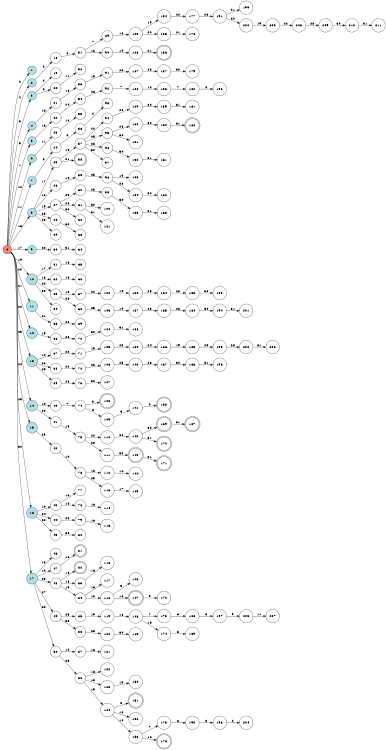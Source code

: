 digraph APTA {
__start0 [label="" shape="none"];

rankdir=LR;
size="8,5";

s0 [style="filled", color="black", fillcolor="#ff817b" shape="circle", label="0"];
s1 [style="filled", color="black", fillcolor="powderblue" shape="circle", label="1"];
s2 [style="filled", color="black", fillcolor="powderblue" shape="circle", label="2"];
s3 [style="filled", color="black", fillcolor="powderblue" shape="circle", label="3"];
s4 [style="filled", color="black", fillcolor="powderblue" shape="circle", label="4"];
s5 [style="filled", color="black", fillcolor="powderblue" shape="circle", label="5"];
s6 [style="filled", color="black", fillcolor="powderblue" shape="circle", label="6"];
s7 [style="filled", color="black", fillcolor="powderblue" shape="circle", label="7"];
s8 [style="filled", color="black", fillcolor="powderblue" shape="circle", label="8"];
s9 [style="filled", color="black", fillcolor="powderblue" shape="circle", label="9"];
s10 [style="filled", color="black", fillcolor="powderblue" shape="circle", label="10"];
s11 [style="filled", color="black", fillcolor="powderblue" shape="circle", label="11"];
s12 [style="filled", color="black", fillcolor="powderblue" shape="circle", label="12"];
s13 [style="filled", color="black", fillcolor="powderblue" shape="circle", label="13"];
s14 [style="filled", color="black", fillcolor="powderblue" shape="circle", label="14"];
s15 [style="filled", color="black", fillcolor="powderblue" shape="circle", label="15"];
s16 [style="filled", color="black", fillcolor="powderblue" shape="circle", label="16"];
s17 [style="filled", color="black", fillcolor="powderblue" shape="circle", label="17"];
s18 [style="filled", color="black", fillcolor="white" shape="circle", label="18"];
s19 [style="filled", color="black", fillcolor="white" shape="circle", label="19"];
s20 [style="filled", color="black", fillcolor="white" shape="circle", label="20"];
s21 [style="filled", color="black", fillcolor="white" shape="circle", label="21"];
s22 [style="filled", color="black", fillcolor="white" shape="circle", label="22"];
s23 [style="filled", color="black", fillcolor="white" shape="circle", label="23"];
s24 [style="filled", color="black", fillcolor="white" shape="circle", label="24"];
s25 [style="filled", color="black", fillcolor="white" shape="circle", label="25"];
s26 [style="filled", color="black", fillcolor="white" shape="circle", label="26"];
s27 [style="filled", color="black", fillcolor="white" shape="circle", label="27"];
s28 [style="filled", color="black", fillcolor="white" shape="circle", label="28"];
s29 [style="filled", color="black", fillcolor="white" shape="circle", label="29"];
s30 [style="filled", color="black", fillcolor="white" shape="circle", label="30"];
s31 [style="filled", color="black", fillcolor="white" shape="circle", label="31"];
s32 [style="filled", color="black", fillcolor="white" shape="circle", label="32"];
s33 [style="filled", color="black", fillcolor="white" shape="circle", label="33"];
s34 [style="filled", color="black", fillcolor="white" shape="circle", label="34"];
s35 [style="filled", color="black", fillcolor="white" shape="circle", label="35"];
s36 [style="filled", color="black", fillcolor="white" shape="circle", label="36"];
s37 [style="filled", color="black", fillcolor="white" shape="circle", label="37"];
s38 [style="filled", color="black", fillcolor="white" shape="circle", label="38"];
s39 [style="filled", color="black", fillcolor="white" shape="circle", label="39"];
s40 [style="filled", color="black", fillcolor="white" shape="circle", label="40"];
s41 [style="filled", color="black", fillcolor="white" shape="circle", label="41"];
s42 [style="filled", color="black", fillcolor="white" shape="circle", label="42"];
s43 [style="filled", color="black", fillcolor="white" shape="circle", label="43"];
s44 [style="filled", color="black", fillcolor="white" shape="circle", label="44"];
s45 [style="filled", color="black", fillcolor="white" shape="circle", label="45"];
s46 [style="filled", color="black", fillcolor="white" shape="circle", label="46"];
s47 [style="filled", color="black", fillcolor="white" shape="circle", label="47"];
s48 [style="filled", color="black", fillcolor="white" shape="circle", label="48"];
s49 [style="filled", color="black", fillcolor="white" shape="circle", label="49"];
s50 [style="filled", color="black", fillcolor="white" shape="circle", label="50"];
s51 [style="filled", color="black", fillcolor="white" shape="circle", label="51"];
s52 [style="filled", color="black", fillcolor="white" shape="circle", label="52"];
s53 [style="filled", color="black", fillcolor="white" shape="circle", label="53"];
s54 [style="filled", color="black", fillcolor="white" shape="circle", label="54"];
s55 [style="filled", color="black", fillcolor="white" shape="circle", label="55"];
s56 [style="filled", color="black", fillcolor="white" shape="circle", label="56"];
s57 [style="filled", color="black", fillcolor="white" shape="circle", label="57"];
s58 [style="rounded,filled", color="black", fillcolor="white" shape="doublecircle", label="58"];
s59 [style="filled", color="black", fillcolor="white" shape="circle", label="59"];
s60 [style="filled", color="black", fillcolor="white" shape="circle", label="60"];
s61 [style="filled", color="black", fillcolor="white" shape="circle", label="61"];
s62 [style="filled", color="black", fillcolor="white" shape="circle", label="62"];
s63 [style="filled", color="black", fillcolor="white" shape="circle", label="63"];
s64 [style="filled", color="black", fillcolor="white" shape="circle", label="64"];
s65 [style="filled", color="black", fillcolor="white" shape="circle", label="65"];
s66 [style="filled", color="black", fillcolor="white" shape="circle", label="66"];
s67 [style="filled", color="black", fillcolor="white" shape="circle", label="67"];
s68 [style="filled", color="black", fillcolor="white" shape="circle", label="68"];
s69 [style="filled", color="black", fillcolor="white" shape="circle", label="69"];
s70 [style="filled", color="black", fillcolor="white" shape="circle", label="70"];
s71 [style="filled", color="black", fillcolor="white" shape="circle", label="71"];
s72 [style="filled", color="black", fillcolor="white" shape="circle", label="72"];
s73 [style="filled", color="black", fillcolor="white" shape="circle", label="73"];
s74 [style="filled", color="black", fillcolor="white" shape="circle", label="74"];
s75 [style="filled", color="black", fillcolor="white" shape="circle", label="75"];
s76 [style="filled", color="black", fillcolor="white" shape="circle", label="76"];
s77 [style="filled", color="black", fillcolor="white" shape="circle", label="77"];
s78 [style="filled", color="black", fillcolor="white" shape="circle", label="78"];
s79 [style="filled", color="black", fillcolor="white" shape="circle", label="79"];
s80 [style="filled", color="black", fillcolor="white" shape="circle", label="80"];
s81 [style="rounded,filled", color="black", fillcolor="white" shape="doublecircle", label="81"];
s82 [style="rounded,filled", color="black", fillcolor="white" shape="doublecircle", label="82"];
s83 [style="filled", color="black", fillcolor="white" shape="circle", label="83"];
s84 [style="filled", color="black", fillcolor="white" shape="circle", label="84"];
s85 [style="filled", color="black", fillcolor="white" shape="circle", label="85"];
s86 [style="filled", color="black", fillcolor="white" shape="circle", label="86"];
s87 [style="filled", color="black", fillcolor="white" shape="circle", label="87"];
s88 [style="filled", color="black", fillcolor="white" shape="circle", label="88"];
s89 [style="filled", color="black", fillcolor="white" shape="circle", label="89"];
s90 [style="filled", color="black", fillcolor="white" shape="circle", label="90"];
s91 [style="filled", color="black", fillcolor="white" shape="circle", label="91"];
s92 [style="filled", color="black", fillcolor="white" shape="circle", label="92"];
s93 [style="filled", color="black", fillcolor="white" shape="circle", label="93"];
s94 [style="filled", color="black", fillcolor="white" shape="circle", label="94"];
s95 [style="filled", color="black", fillcolor="white" shape="circle", label="95"];
s96 [style="filled", color="black", fillcolor="white" shape="circle", label="96"];
s97 [style="filled", color="black", fillcolor="white" shape="circle", label="97"];
s98 [style="filled", color="black", fillcolor="white" shape="circle", label="98"];
s99 [style="filled", color="black", fillcolor="white" shape="circle", label="99"];
s100 [style="filled", color="black", fillcolor="white" shape="circle", label="100"];
s101 [style="filled", color="black", fillcolor="white" shape="circle", label="101"];
s102 [style="filled", color="black", fillcolor="white" shape="circle", label="102"];
s103 [style="filled", color="black", fillcolor="white" shape="circle", label="103"];
s104 [style="filled", color="black", fillcolor="white" shape="circle", label="104"];
s105 [style="filled", color="black", fillcolor="white" shape="circle", label="105"];
s106 [style="filled", color="black", fillcolor="white" shape="circle", label="106"];
s107 [style="filled", color="black", fillcolor="white" shape="circle", label="107"];
s108 [style="rounded,filled", color="black", fillcolor="white" shape="doublecircle", label="108"];
s109 [style="filled", color="black", fillcolor="white" shape="circle", label="109"];
s110 [style="filled", color="black", fillcolor="white" shape="circle", label="110"];
s111 [style="filled", color="black", fillcolor="white" shape="circle", label="111"];
s112 [style="filled", color="black", fillcolor="white" shape="circle", label="112"];
s113 [style="filled", color="black", fillcolor="white" shape="circle", label="113"];
s114 [style="filled", color="black", fillcolor="white" shape="circle", label="114"];
s115 [style="filled", color="black", fillcolor="white" shape="circle", label="115"];
s116 [style="filled", color="black", fillcolor="white" shape="circle", label="116"];
s117 [style="filled", color="black", fillcolor="white" shape="circle", label="117"];
s118 [style="filled", color="black", fillcolor="white" shape="circle", label="118"];
s119 [style="filled", color="black", fillcolor="white" shape="circle", label="119"];
s120 [style="filled", color="black", fillcolor="white" shape="circle", label="120"];
s121 [style="filled", color="black", fillcolor="white" shape="circle", label="121"];
s122 [style="filled", color="black", fillcolor="white" shape="circle", label="122"];
s123 [style="filled", color="black", fillcolor="white" shape="circle", label="123"];
s124 [style="filled", color="black", fillcolor="white" shape="circle", label="124"];
s125 [style="filled", color="black", fillcolor="white" shape="circle", label="125"];
s126 [style="filled", color="black", fillcolor="white" shape="circle", label="126"];
s127 [style="filled", color="black", fillcolor="white" shape="circle", label="127"];
s128 [style="filled", color="black", fillcolor="white" shape="circle", label="128"];
s129 [style="filled", color="black", fillcolor="white" shape="circle", label="129"];
s130 [style="filled", color="black", fillcolor="white" shape="circle", label="130"];
s131 [style="filled", color="black", fillcolor="white" shape="circle", label="131"];
s132 [style="filled", color="black", fillcolor="white" shape="circle", label="132"];
s133 [style="filled", color="black", fillcolor="white" shape="circle", label="133"];
s134 [style="filled", color="black", fillcolor="white" shape="circle", label="134"];
s135 [style="filled", color="black", fillcolor="white" shape="circle", label="135"];
s136 [style="filled", color="black", fillcolor="white" shape="circle", label="136"];
s137 [style="filled", color="black", fillcolor="white" shape="circle", label="137"];
s138 [style="filled", color="black", fillcolor="white" shape="circle", label="138"];
s139 [style="filled", color="black", fillcolor="white" shape="circle", label="139"];
s140 [style="filled", color="black", fillcolor="white" shape="circle", label="140"];
s141 [style="filled", color="black", fillcolor="white" shape="circle", label="141"];
s142 [style="filled", color="black", fillcolor="white" shape="circle", label="142"];
s143 [style="rounded,filled", color="black", fillcolor="white" shape="doublecircle", label="143"];
s144 [style="filled", color="black", fillcolor="white" shape="circle", label="144"];
s145 [style="filled", color="black", fillcolor="white" shape="circle", label="145"];
s146 [style="filled", color="black", fillcolor="white" shape="circle", label="146"];
s147 [style="rounded,filled", color="black", fillcolor="white" shape="doublecircle", label="147"];
s148 [style="filled", color="black", fillcolor="white" shape="circle", label="148"];
s149 [style="filled", color="black", fillcolor="white" shape="circle", label="149"];
s150 [style="filled", color="black", fillcolor="white" shape="circle", label="150"];
s151 [style="rounded,filled", color="black", fillcolor="white" shape="doublecircle", label="151"];
s152 [style="filled", color="black", fillcolor="white" shape="circle", label="152"];
s153 [style="filled", color="black", fillcolor="white" shape="circle", label="153"];
s154 [style="filled", color="black", fillcolor="white" shape="circle", label="154"];
s155 [style="filled", color="black", fillcolor="white" shape="circle", label="155"];
s156 [style="rounded,filled", color="black", fillcolor="white" shape="doublecircle", label="156"];
s157 [style="filled", color="black", fillcolor="white" shape="circle", label="157"];
s158 [style="filled", color="black", fillcolor="white" shape="circle", label="158"];
s159 [style="filled", color="black", fillcolor="white" shape="circle", label="159"];
s160 [style="filled", color="black", fillcolor="white" shape="circle", label="160"];
s161 [style="filled", color="black", fillcolor="white" shape="circle", label="161"];
s162 [style="filled", color="black", fillcolor="white" shape="circle", label="162"];
s163 [style="filled", color="black", fillcolor="white" shape="circle", label="163"];
s164 [style="filled", color="black", fillcolor="white" shape="circle", label="164"];
s165 [style="filled", color="black", fillcolor="white" shape="circle", label="165"];
s166 [style="filled", color="black", fillcolor="white" shape="circle", label="166"];
s167 [style="filled", color="black", fillcolor="white" shape="circle", label="167"];
s168 [style="rounded,filled", color="black", fillcolor="white" shape="doublecircle", label="168"];
s169 [style="rounded,filled", color="black", fillcolor="white" shape="doublecircle", label="169"];
s170 [style="rounded,filled", color="black", fillcolor="white" shape="doublecircle", label="170"];
s171 [style="rounded,filled", color="black", fillcolor="white" shape="doublecircle", label="171"];
s172 [style="filled", color="black", fillcolor="white" shape="circle", label="172"];
s173 [style="filled", color="black", fillcolor="white" shape="circle", label="173"];
s174 [style="filled", color="black", fillcolor="white" shape="circle", label="174"];
s175 [style="filled", color="black", fillcolor="white" shape="circle", label="175"];
s176 [style="rounded,filled", color="black", fillcolor="white" shape="doublecircle", label="176"];
s177 [style="filled", color="black", fillcolor="white" shape="circle", label="177"];
s178 [style="filled", color="black", fillcolor="white" shape="circle", label="178"];
s179 [style="filled", color="black", fillcolor="white" shape="circle", label="179"];
s180 [style="filled", color="black", fillcolor="white" shape="circle", label="180"];
s181 [style="filled", color="black", fillcolor="white" shape="circle", label="181"];
s182 [style="rounded,filled", color="black", fillcolor="white" shape="doublecircle", label="182"];
s183 [style="filled", color="black", fillcolor="white" shape="circle", label="183"];
s184 [style="filled", color="black", fillcolor="white" shape="circle", label="184"];
s185 [style="filled", color="black", fillcolor="white" shape="circle", label="185"];
s186 [style="filled", color="black", fillcolor="white" shape="circle", label="186"];
s187 [style="rounded,filled", color="black", fillcolor="white" shape="doublecircle", label="187"];
s188 [style="filled", color="black", fillcolor="white" shape="circle", label="188"];
s189 [style="filled", color="black", fillcolor="white" shape="circle", label="189"];
s190 [style="filled", color="black", fillcolor="white" shape="circle", label="190"];
s191 [style="filled", color="black", fillcolor="white" shape="circle", label="191"];
s192 [style="filled", color="black", fillcolor="white" shape="circle", label="192"];
s193 [style="filled", color="black", fillcolor="white" shape="circle", label="193"];
s194 [style="filled", color="black", fillcolor="white" shape="circle", label="194"];
s195 [style="filled", color="black", fillcolor="white" shape="circle", label="195"];
s196 [style="filled", color="black", fillcolor="white" shape="circle", label="196"];
s197 [style="filled", color="black", fillcolor="white" shape="circle", label="197"];
s198 [style="filled", color="black", fillcolor="white" shape="circle", label="198"];
s199 [style="filled", color="black", fillcolor="white" shape="circle", label="199"];
s200 [style="filled", color="black", fillcolor="white" shape="circle", label="200"];
s201 [style="filled", color="black", fillcolor="white" shape="circle", label="201"];
s202 [style="filled", color="black", fillcolor="white" shape="circle", label="202"];
s203 [style="filled", color="black", fillcolor="white" shape="circle", label="203"];
s204 [style="filled", color="black", fillcolor="white" shape="circle", label="204"];
s205 [style="filled", color="black", fillcolor="white" shape="circle", label="205"];
s206 [style="filled", color="black", fillcolor="white" shape="circle", label="206"];
s207 [style="filled", color="black", fillcolor="white" shape="circle", label="207"];
s208 [style="filled", color="black", fillcolor="white" shape="circle", label="208"];
s209 [style="filled", color="black", fillcolor="white" shape="circle", label="209"];
s210 [style="filled", color="black", fillcolor="white" shape="circle", label="210"];
s211 [style="filled", color="black", fillcolor="white" shape="circle", label="211"];
s0 -> s1 [label="0"];
s0 -> s2 [label="2"];
s0 -> s3 [label="3"];
s0 -> s4 [label="5"];
s0 -> s5 [label="7"];
s0 -> s6 [label="10"];
s0 -> s7 [label="11"];
s0 -> s8 [label="16"];
s0 -> s9 [label="17"];
s0 -> s10 [label="19"];
s0 -> s11 [label="20"];
s0 -> s12 [label="21"];
s0 -> s13 [label="22"];
s0 -> s14 [label="23"];
s0 -> s15 [label="24"];
s0 -> s16 [label="25"];
s0 -> s17 [label="30"];
s2 -> s18 [label="3"];
s3 -> s19 [label="2"];
s3 -> s20 [label="9"];
s4 -> s21 [label="16"];
s5 -> s22 [label="18"];
s6 -> s23 [label="11"];
s7 -> s24 [label="9"];
s8 -> s25 [label="17"];
s8 -> s26 [label="18"];
s8 -> s27 [label="19"];
s8 -> s28 [label="25"];
s8 -> s29 [label="28"];
s9 -> s30 [label="22"];
s10 -> s31 [label="17"];
s10 -> s32 [label="18"];
s10 -> s33 [label="22"];
s10 -> s34 [label="30"];
s11 -> s35 [label="21"];
s12 -> s36 [label="19"];
s13 -> s37 [label="19"];
s13 -> s38 [label="23"];
s13 -> s39 [label="25"];
s14 -> s40 [label="19"];
s14 -> s41 [label="22"];
s15 -> s42 [label="25"];
s16 -> s43 [label="19"];
s16 -> s44 [label="24"];
s16 -> s45 [label="28"];
s17 -> s46 [label="18"];
s17 -> s47 [label="19"];
s17 -> s48 [label="25"];
s17 -> s49 [label="27"];
s17 -> s50 [label="28"];
s18 -> s51 [label="6"];
s20 -> s52 [label="11"];
s21 -> s53 [label="18"];
s22 -> s54 [label="24"];
s23 -> s55 [label="10"];
s24 -> s56 [label="3"];
s25 -> s57 [label="19"];
s25 -> s58 [label="21"];
s26 -> s59 [label="19"];
s27 -> s60 [label="25"];
s27 -> s61 [label="28"];
s27 -> s62 [label="30"];
s28 -> s63 [label="30"];
s30 -> s64 [label="31"];
s31 -> s65 [label="16"];
s32 -> s66 [label="16"];
s33 -> s67 [label="19"];
s33 -> s68 [label="28"];
s35 -> s69 [label="20"];
s36 -> s70 [label="28"];
s37 -> s71 [label="22"];
s38 -> s72 [label="22"];
s39 -> s73 [label="28"];
s40 -> s74 [label="7"];
s41 -> s75 [label="19"];
s42 -> s76 [label="19"];
s43 -> s77 [label="16"];
s43 -> s78 [label="18"];
s44 -> s79 [label="25"];
s45 -> s80 [label="30"];
s47 -> s81 [label="16"];
s48 -> s82 [label="16"];
s48 -> s83 [label="18"];
s48 -> s84 [label="19"];
s49 -> s85 [label="25"];
s49 -> s86 [label="30"];
s50 -> s87 [label="19"];
s50 -> s88 [label="25"];
s51 -> s89 [label="7"];
s51 -> s90 [label="18"];
s53 -> s91 [label="19"];
s54 -> s92 [label="26"];
s56 -> s93 [label="2"];
s57 -> s94 [label="22"];
s57 -> s95 [label="25"];
s57 -> s96 [label="28"];
s57 -> s97 [label="30"];
s59 -> s98 [label="25"];
s60 -> s99 [label="28"];
s61 -> s100 [label="30"];
s61 -> s101 [label="31"];
s67 -> s102 [label="22"];
s68 -> s103 [label="25"];
s70 -> s104 [label="30"];
s71 -> s105 [label="19"];
s72 -> s106 [label="28"];
s73 -> s107 [label="30"];
s74 -> s108 [label="3"];
s74 -> s109 [label="6"];
s75 -> s110 [label="22"];
s75 -> s111 [label="28"];
s76 -> s112 [label="18"];
s76 -> s113 [label="25"];
s78 -> s114 [label="16"];
s79 -> s115 [label="16"];
s83 -> s116 [label="16"];
s84 -> s117 [label="16"];
s84 -> s118 [label="18"];
s85 -> s119 [label="19"];
s86 -> s120 [label="28"];
s87 -> s121 [label="16"];
s88 -> s122 [label="16"];
s88 -> s123 [label="18"];
s88 -> s124 [label="19"];
s89 -> s125 [label="18"];
s90 -> s126 [label="19"];
s91 -> s127 [label="25"];
s92 -> s128 [label="7"];
s94 -> s129 [label="28"];
s95 -> s130 [label="28"];
s95 -> s131 [label="30"];
s96 -> s132 [label="30"];
s98 -> s133 [label="19"];
s98 -> s134 [label="28"];
s99 -> s135 [label="30"];
s102 -> s136 [label="19"];
s103 -> s137 [label="19"];
s104 -> s138 [label="31"];
s105 -> s139 [label="25"];
s106 -> s140 [label="25"];
s109 -> s141 [label="3"];
s110 -> s142 [label="28"];
s111 -> s143 [label="30"];
s112 -> s144 [label="16"];
s113 -> s145 [label="17"];
s118 -> s146 [label="5"];
s118 -> s147 [label="16"];
s119 -> s148 [label="18"];
s120 -> s149 [label="30"];
s123 -> s150 [label="19"];
s124 -> s151 [label="3"];
s124 -> s152 [label="16"];
s124 -> s153 [label="18"];
s125 -> s154 [label="19"];
s125 -> s155 [label="22"];
s126 -> s156 [label="21"];
s127 -> s157 [label="28"];
s128 -> s158 [label="18"];
s129 -> s159 [label="30"];
s130 -> s160 [label="30"];
s132 -> s161 [label="31"];
s134 -> s162 [label="30"];
s135 -> s163 [label="31"];
s136 -> s164 [label="25"];
s137 -> s165 [label="25"];
s139 -> s166 [label="24"];
s140 -> s167 [label="28"];
s141 -> s168 [label="2"];
s142 -> s169 [label="30"];
s142 -> s170 [label="31"];
s143 -> s171 [label="31"];
s147 -> s172 [label="5"];
s148 -> s173 [label="7"];
s148 -> s174 [label="16"];
s153 -> s175 [label="7"];
s153 -> s176 [label="16"];
s154 -> s177 [label="22"];
s155 -> s178 [label="21"];
s157 -> s179 [label="30"];
s158 -> s180 [label="7"];
s159 -> s181 [label="31"];
s160 -> s182 [label="31"];
s164 -> s183 [label="28"];
s165 -> s184 [label="28"];
s166 -> s185 [label="19"];
s167 -> s186 [label="30"];
s169 -> s187 [label="31"];
s173 -> s188 [label="6"];
s174 -> s189 [label="5"];
s175 -> s190 [label="6"];
s177 -> s191 [label="23"];
s180 -> s192 [label="6"];
s183 -> s193 [label="30"];
s184 -> s194 [label="30"];
s185 -> s195 [label="25"];
s186 -> s196 [label="31"];
s188 -> s197 [label="3"];
s190 -> s198 [label="3"];
s191 -> s199 [label="21"];
s191 -> s200 [label="22"];
s194 -> s201 [label="31"];
s195 -> s202 [label="28"];
s197 -> s203 [label="9"];
s198 -> s204 [label="2"];
s200 -> s205 [label="19"];
s202 -> s206 [label="31"];
s203 -> s207 [label="11"];
s205 -> s208 [label="22"];
s208 -> s209 [label="28"];
s209 -> s210 [label="30"];
s210 -> s211 [label="31"];

}